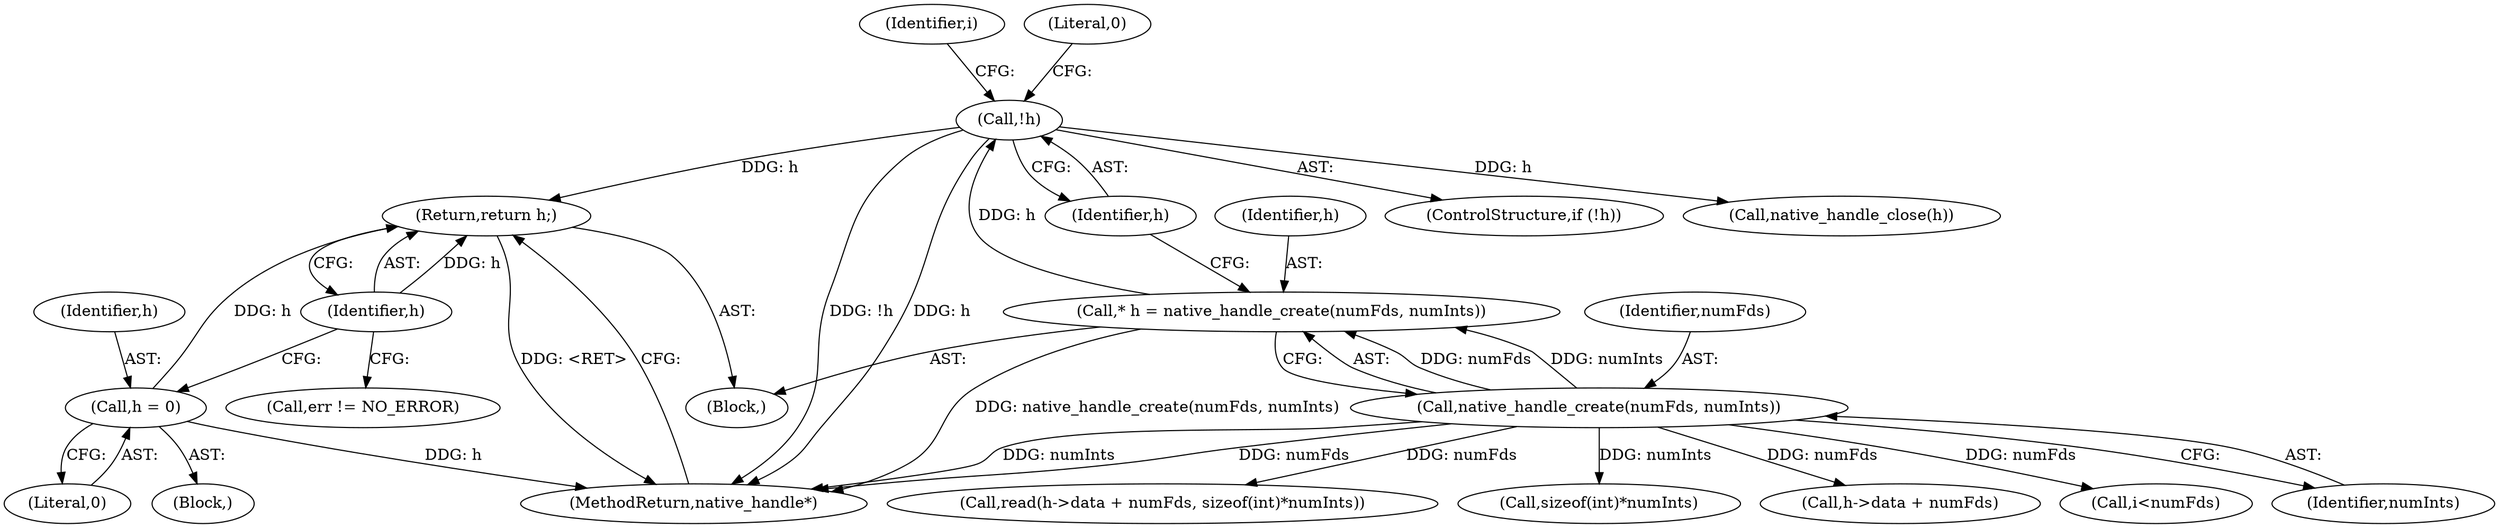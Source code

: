 digraph "0_Android_54cb02ad733fb71b1bdf78590428817fb780aff8@pointer" {
"1000197" [label="(Return,return h;)"];
"1000198" [label="(Identifier,h)"];
"1000194" [label="(Call,h = 0)"];
"1000134" [label="(Call,!h)"];
"1000128" [label="(Call,* h = native_handle_create(numFds, numInts))"];
"1000130" [label="(Call,native_handle_create(numFds, numInts))"];
"1000175" [label="(Call,read(h->data + numFds, sizeof(int)*numInts))"];
"1000186" [label="(Call,err != NO_ERROR)"];
"1000142" [label="(Identifier,i)"];
"1000181" [label="(Call,sizeof(int)*numInts)"];
"1000176" [label="(Call,h->data + numFds)"];
"1000128" [label="(Call,* h = native_handle_create(numFds, numInts))"];
"1000133" [label="(ControlStructure,if (!h))"];
"1000194" [label="(Call,h = 0)"];
"1000131" [label="(Identifier,numFds)"];
"1000134" [label="(Call,!h)"];
"1000190" [label="(Call,native_handle_close(h))"];
"1000130" [label="(Call,native_handle_create(numFds, numInts))"];
"1000135" [label="(Identifier,h)"];
"1000197" [label="(Return,return h;)"];
"1000189" [label="(Block,)"];
"1000198" [label="(Identifier,h)"];
"1000195" [label="(Identifier,h)"];
"1000138" [label="(Literal,0)"];
"1000101" [label="(Block,)"];
"1000199" [label="(MethodReturn,native_handle*)"];
"1000196" [label="(Literal,0)"];
"1000129" [label="(Identifier,h)"];
"1000148" [label="(Call,i<numFds)"];
"1000132" [label="(Identifier,numInts)"];
"1000197" -> "1000101"  [label="AST: "];
"1000197" -> "1000198"  [label="CFG: "];
"1000198" -> "1000197"  [label="AST: "];
"1000199" -> "1000197"  [label="CFG: "];
"1000197" -> "1000199"  [label="DDG: <RET>"];
"1000198" -> "1000197"  [label="DDG: h"];
"1000194" -> "1000197"  [label="DDG: h"];
"1000134" -> "1000197"  [label="DDG: h"];
"1000198" -> "1000194"  [label="CFG: "];
"1000198" -> "1000186"  [label="CFG: "];
"1000194" -> "1000189"  [label="AST: "];
"1000194" -> "1000196"  [label="CFG: "];
"1000195" -> "1000194"  [label="AST: "];
"1000196" -> "1000194"  [label="AST: "];
"1000194" -> "1000199"  [label="DDG: h"];
"1000134" -> "1000133"  [label="AST: "];
"1000134" -> "1000135"  [label="CFG: "];
"1000135" -> "1000134"  [label="AST: "];
"1000138" -> "1000134"  [label="CFG: "];
"1000142" -> "1000134"  [label="CFG: "];
"1000134" -> "1000199"  [label="DDG: !h"];
"1000134" -> "1000199"  [label="DDG: h"];
"1000128" -> "1000134"  [label="DDG: h"];
"1000134" -> "1000190"  [label="DDG: h"];
"1000128" -> "1000101"  [label="AST: "];
"1000128" -> "1000130"  [label="CFG: "];
"1000129" -> "1000128"  [label="AST: "];
"1000130" -> "1000128"  [label="AST: "];
"1000135" -> "1000128"  [label="CFG: "];
"1000128" -> "1000199"  [label="DDG: native_handle_create(numFds, numInts)"];
"1000130" -> "1000128"  [label="DDG: numFds"];
"1000130" -> "1000128"  [label="DDG: numInts"];
"1000130" -> "1000132"  [label="CFG: "];
"1000131" -> "1000130"  [label="AST: "];
"1000132" -> "1000130"  [label="AST: "];
"1000130" -> "1000199"  [label="DDG: numInts"];
"1000130" -> "1000199"  [label="DDG: numFds"];
"1000130" -> "1000148"  [label="DDG: numFds"];
"1000130" -> "1000175"  [label="DDG: numFds"];
"1000130" -> "1000176"  [label="DDG: numFds"];
"1000130" -> "1000181"  [label="DDG: numInts"];
}
